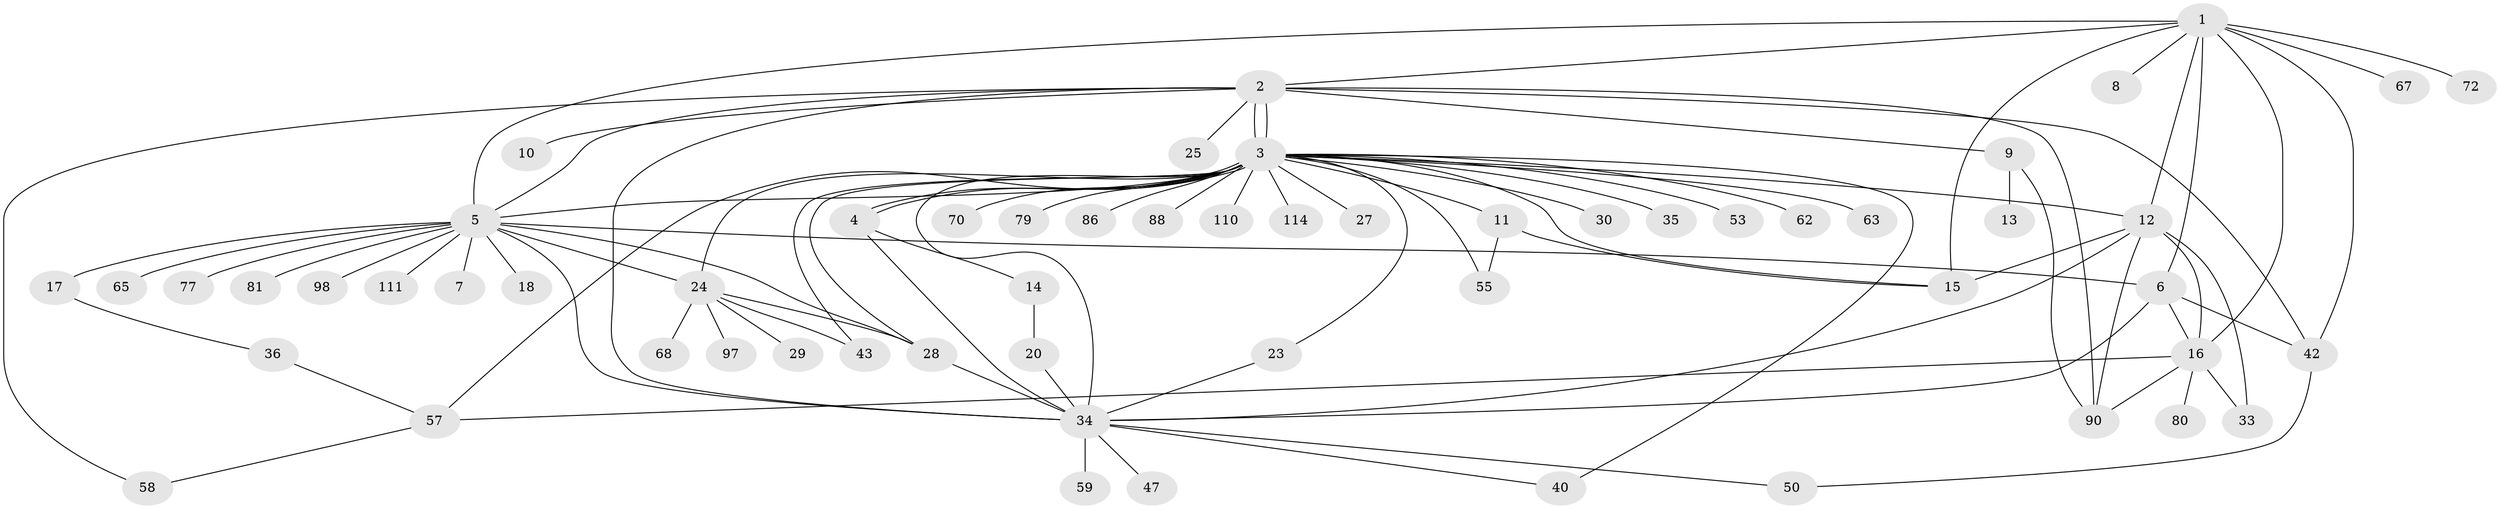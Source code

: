 // original degree distribution, {13: 0.01694915254237288, 15: 0.01694915254237288, 31: 0.00847457627118644, 4: 0.05084745762711865, 1: 0.4830508474576271, 3: 0.11864406779661017, 9: 0.00847457627118644, 2: 0.22033898305084745, 7: 0.025423728813559324, 5: 0.03389830508474576, 14: 0.00847457627118644, 6: 0.00847457627118644}
// Generated by graph-tools (version 1.1) at 2025/14/03/09/25 04:14:27]
// undirected, 59 vertices, 93 edges
graph export_dot {
graph [start="1"]
  node [color=gray90,style=filled];
  1 [super="+101"];
  2 [super="+19+52+74+66+48"];
  3 [super="+41+39"];
  4;
  5;
  6 [super="+32"];
  7;
  8;
  9;
  10;
  11 [super="+22"];
  12 [super="+31+94+108+26+49+51"];
  13;
  14;
  15 [super="+76+21"];
  16;
  17 [super="+37"];
  18 [super="+56"];
  20 [super="+118"];
  23;
  24;
  25;
  27;
  28 [super="+61"];
  29;
  30;
  33;
  34 [super="+96+69+78+82+113+105+91+46+38"];
  35;
  36;
  40;
  42 [super="+103+54"];
  43 [super="+99"];
  47;
  50 [super="+60"];
  53;
  55 [super="+84"];
  57 [super="+115"];
  58;
  59 [super="+93"];
  62;
  63;
  65 [super="+87"];
  67;
  68;
  70;
  72;
  77 [super="+100"];
  79;
  80;
  81;
  86 [super="+112"];
  88;
  90 [super="+107+116"];
  97;
  98;
  110;
  111;
  114;
  1 -- 2 [weight=2];
  1 -- 5;
  1 -- 6 [weight=2];
  1 -- 8;
  1 -- 16;
  1 -- 42;
  1 -- 67;
  1 -- 72;
  1 -- 15;
  1 -- 12;
  2 -- 3;
  2 -- 3;
  2 -- 5;
  2 -- 9;
  2 -- 10;
  2 -- 25;
  2 -- 58;
  2 -- 90;
  2 -- 34 [weight=2];
  2 -- 42;
  3 -- 4;
  3 -- 4;
  3 -- 5;
  3 -- 11;
  3 -- 12 [weight=3];
  3 -- 15;
  3 -- 23;
  3 -- 24;
  3 -- 27;
  3 -- 28 [weight=2];
  3 -- 30;
  3 -- 34 [weight=2];
  3 -- 35;
  3 -- 40;
  3 -- 43;
  3 -- 53;
  3 -- 55;
  3 -- 57;
  3 -- 62;
  3 -- 63;
  3 -- 70;
  3 -- 79;
  3 -- 86;
  3 -- 88;
  3 -- 110;
  3 -- 114;
  4 -- 14;
  4 -- 34;
  5 -- 6;
  5 -- 7;
  5 -- 17;
  5 -- 18;
  5 -- 24;
  5 -- 28;
  5 -- 65;
  5 -- 77;
  5 -- 81;
  5 -- 98;
  5 -- 111;
  5 -- 34;
  6 -- 16;
  6 -- 34;
  6 -- 42;
  9 -- 13;
  9 -- 90;
  11 -- 15;
  11 -- 55;
  12 -- 33;
  12 -- 34 [weight=2];
  12 -- 16;
  12 -- 90;
  12 -- 15;
  14 -- 20;
  16 -- 33;
  16 -- 57;
  16 -- 80;
  16 -- 90;
  17 -- 36;
  20 -- 34;
  23 -- 34;
  24 -- 28;
  24 -- 29;
  24 -- 43;
  24 -- 68;
  24 -- 97;
  28 -- 34;
  34 -- 59 [weight=3];
  34 -- 40;
  34 -- 47;
  34 -- 50;
  36 -- 57;
  42 -- 50;
  57 -- 58;
}
